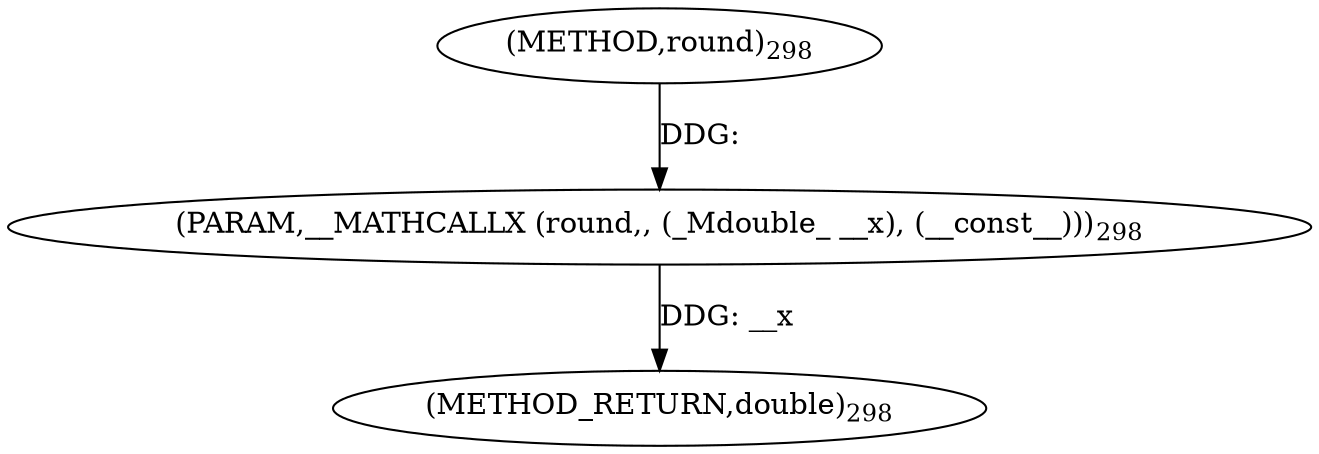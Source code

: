 digraph "round" {  
"6403" [label = <(METHOD,round)<SUB>298</SUB>> ]
"6405" [label = <(METHOD_RETURN,double)<SUB>298</SUB>> ]
"6404" [label = <(PARAM,__MATHCALLX (round,, (_Mdouble_ __x), (__const__)))<SUB>298</SUB>> ]
  "6404" -> "6405"  [ label = "DDG: __x"] 
  "6403" -> "6404"  [ label = "DDG: "] 
}
